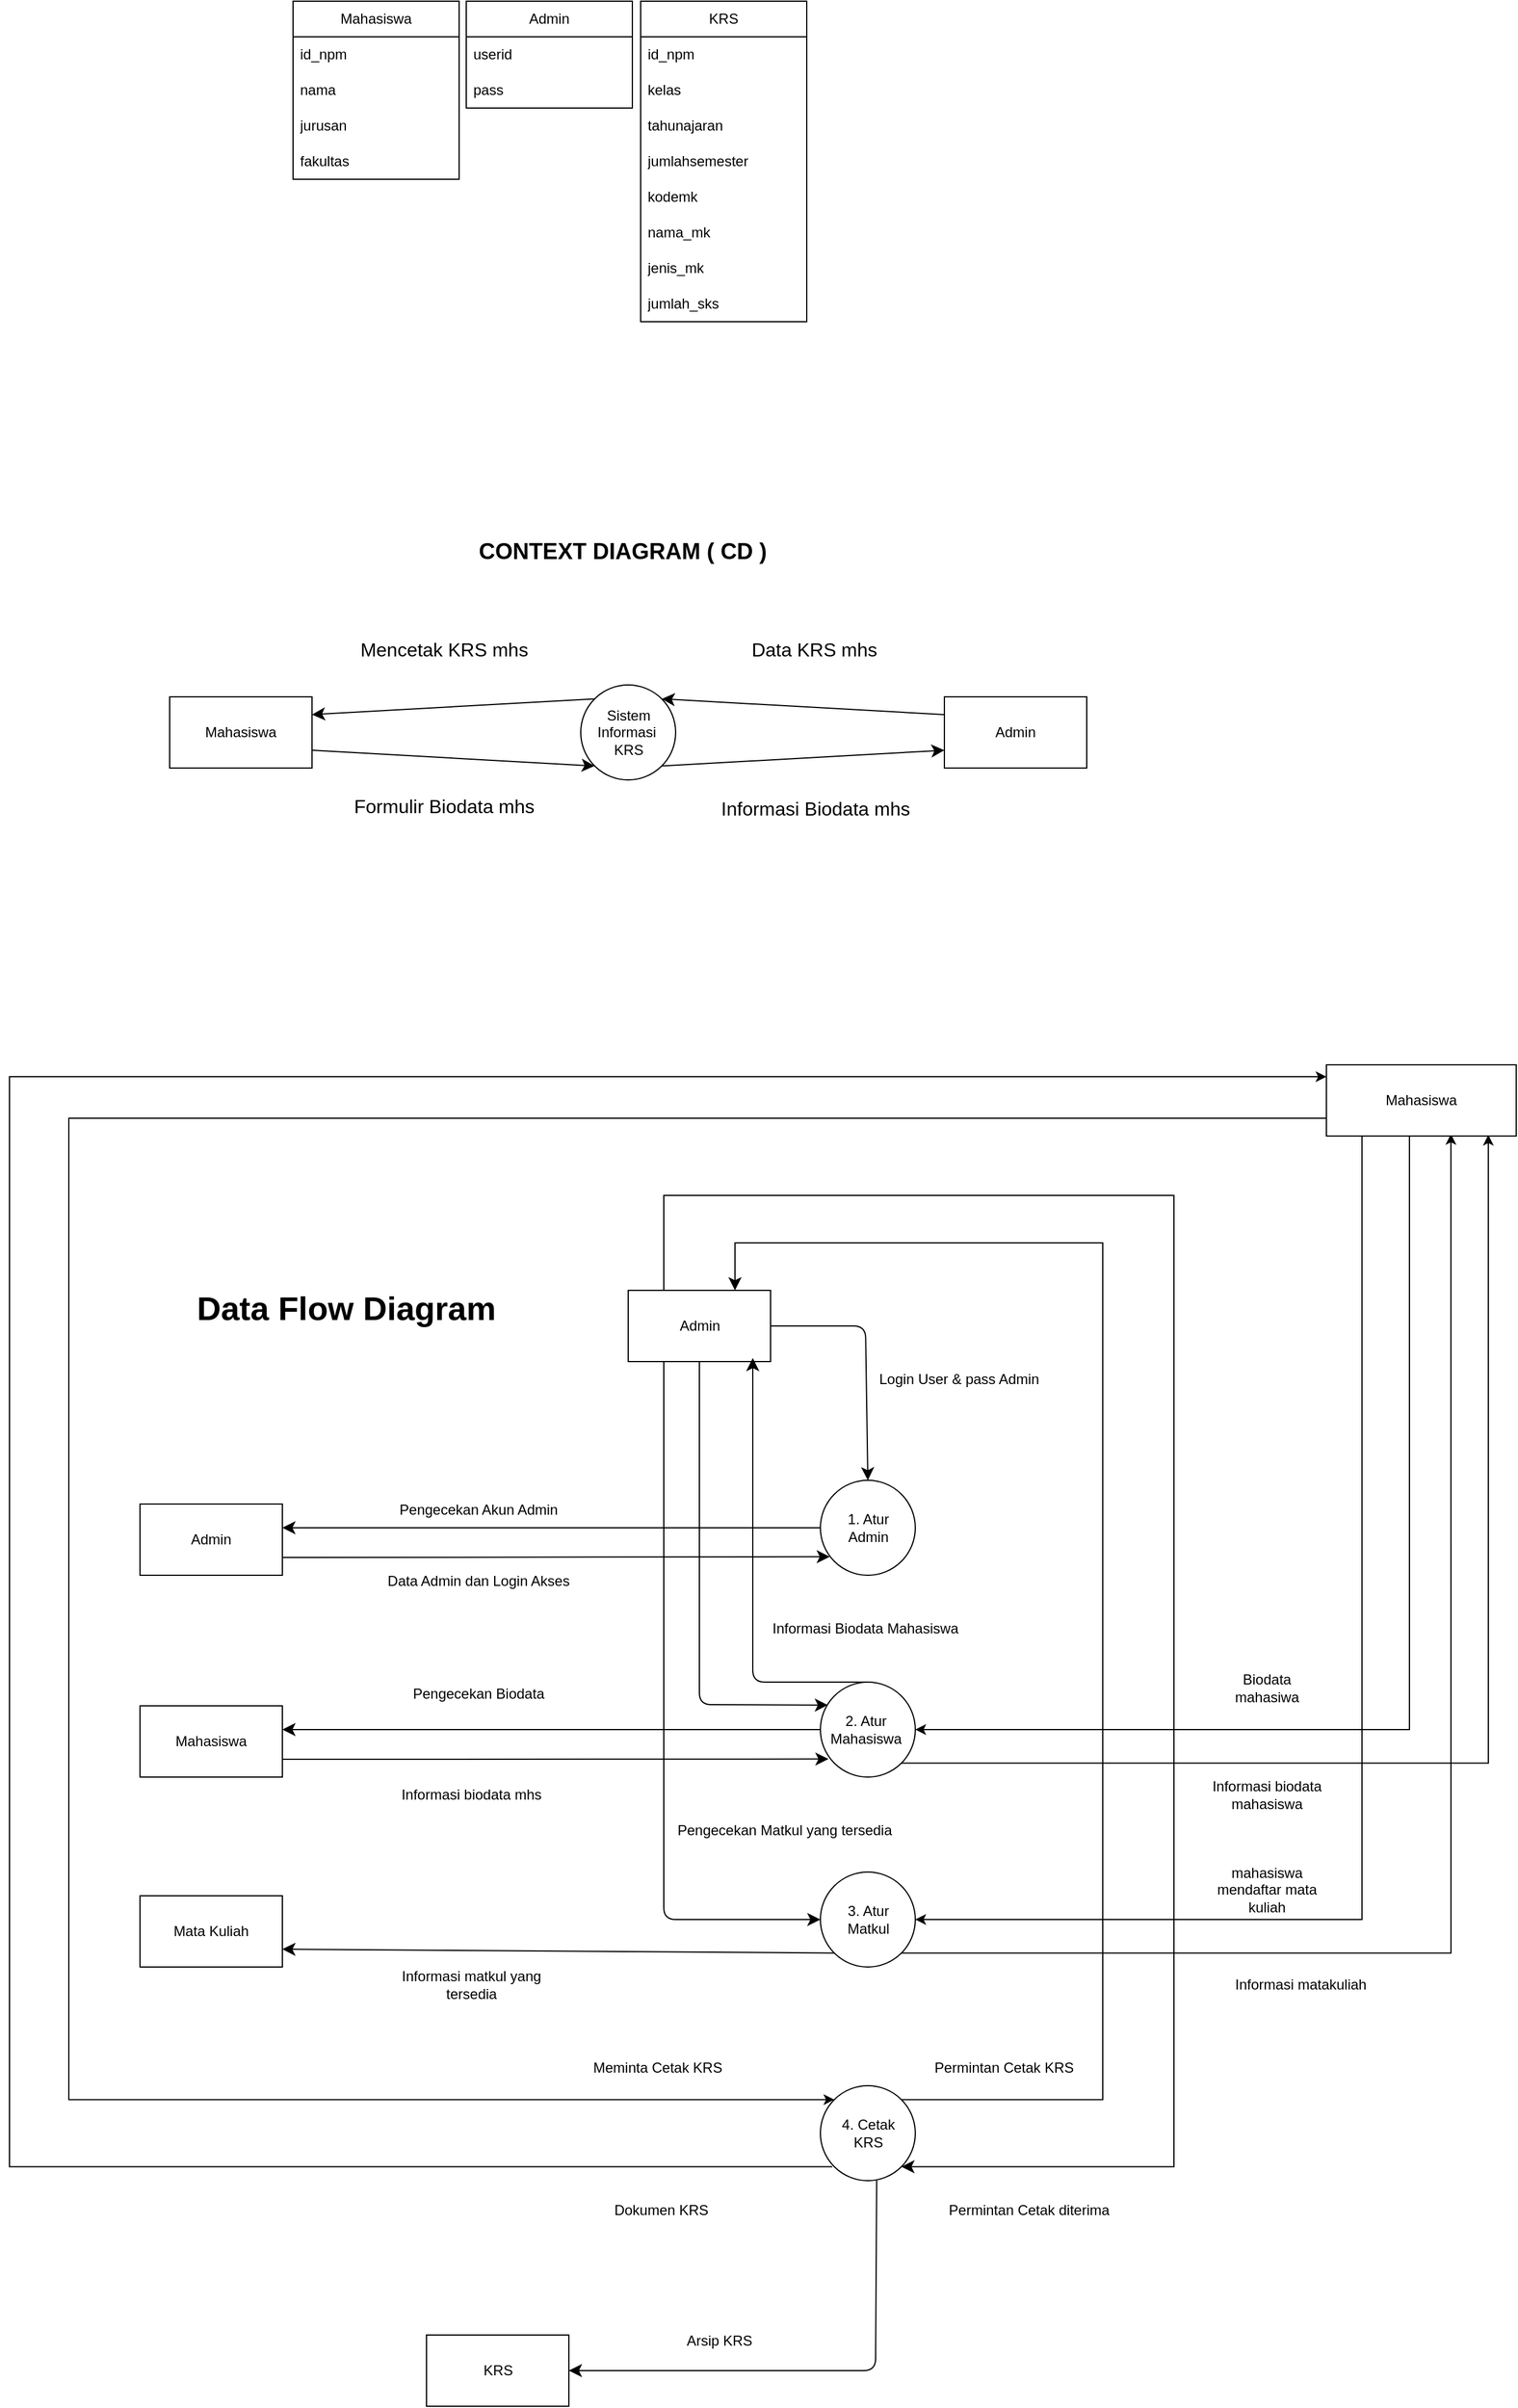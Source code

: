 <mxfile version="26.2.12" pages="2">
  <diagram name="Page-1" id="m8aM6dtleFyoJC6IYVf6">
    <mxGraphModel dx="2665" dy="1178" grid="1" gridSize="10" guides="1" tooltips="1" connect="1" arrows="1" fold="1" page="0" pageScale="1" pageWidth="850" pageHeight="1100" math="0" shadow="0">
      <root>
        <mxCell id="0" />
        <mxCell id="1" parent="0" />
        <mxCell id="wPr815SkSwhtlgaT7PUA-1" value="Mahasiswa" style="swimlane;fontStyle=0;childLayout=stackLayout;horizontal=1;startSize=30;horizontalStack=0;resizeParent=1;resizeParentMax=0;resizeLast=0;collapsible=1;marginBottom=0;whiteSpace=wrap;html=1;" parent="1" vertex="1">
          <mxGeometry x="129" y="74" width="140" height="150" as="geometry">
            <mxRectangle x="129" y="74" width="95" height="30" as="alternateBounds" />
          </mxGeometry>
        </mxCell>
        <mxCell id="wPr815SkSwhtlgaT7PUA-2" value="id_npm" style="text;strokeColor=none;fillColor=none;align=left;verticalAlign=middle;spacingLeft=4;spacingRight=4;overflow=hidden;points=[[0,0.5],[1,0.5]];portConstraint=eastwest;rotatable=0;whiteSpace=wrap;html=1;" parent="wPr815SkSwhtlgaT7PUA-1" vertex="1">
          <mxGeometry y="30" width="140" height="30" as="geometry" />
        </mxCell>
        <mxCell id="wPr815SkSwhtlgaT7PUA-3" value="nama" style="text;strokeColor=none;fillColor=none;align=left;verticalAlign=middle;spacingLeft=4;spacingRight=4;overflow=hidden;points=[[0,0.5],[1,0.5]];portConstraint=eastwest;rotatable=0;whiteSpace=wrap;html=1;" parent="wPr815SkSwhtlgaT7PUA-1" vertex="1">
          <mxGeometry y="60" width="140" height="30" as="geometry" />
        </mxCell>
        <mxCell id="wPr815SkSwhtlgaT7PUA-4" value="jurusan" style="text;strokeColor=none;fillColor=none;align=left;verticalAlign=middle;spacingLeft=4;spacingRight=4;overflow=hidden;points=[[0,0.5],[1,0.5]];portConstraint=eastwest;rotatable=0;whiteSpace=wrap;html=1;" parent="wPr815SkSwhtlgaT7PUA-1" vertex="1">
          <mxGeometry y="90" width="140" height="30" as="geometry" />
        </mxCell>
        <mxCell id="wPr815SkSwhtlgaT7PUA-5" value="fakultas" style="text;strokeColor=none;fillColor=none;align=left;verticalAlign=middle;spacingLeft=4;spacingRight=4;overflow=hidden;points=[[0,0.5],[1,0.5]];portConstraint=eastwest;rotatable=0;whiteSpace=wrap;html=1;" parent="wPr815SkSwhtlgaT7PUA-1" vertex="1">
          <mxGeometry y="120" width="140" height="30" as="geometry" />
        </mxCell>
        <mxCell id="wPr815SkSwhtlgaT7PUA-6" value="Admin" style="swimlane;fontStyle=0;childLayout=stackLayout;horizontal=1;startSize=30;horizontalStack=0;resizeParent=1;resizeParentMax=0;resizeLast=0;collapsible=1;marginBottom=0;whiteSpace=wrap;html=1;" parent="1" vertex="1">
          <mxGeometry x="275" y="74" width="140" height="90" as="geometry">
            <mxRectangle x="275" y="74" width="95" height="30" as="alternateBounds" />
          </mxGeometry>
        </mxCell>
        <mxCell id="wPr815SkSwhtlgaT7PUA-7" value="userid" style="text;strokeColor=none;fillColor=none;align=left;verticalAlign=middle;spacingLeft=4;spacingRight=4;overflow=hidden;points=[[0,0.5],[1,0.5]];portConstraint=eastwest;rotatable=0;whiteSpace=wrap;html=1;" parent="wPr815SkSwhtlgaT7PUA-6" vertex="1">
          <mxGeometry y="30" width="140" height="30" as="geometry" />
        </mxCell>
        <mxCell id="wPr815SkSwhtlgaT7PUA-8" value="pass" style="text;strokeColor=none;fillColor=none;align=left;verticalAlign=middle;spacingLeft=4;spacingRight=4;overflow=hidden;points=[[0,0.5],[1,0.5]];portConstraint=eastwest;rotatable=0;whiteSpace=wrap;html=1;" parent="wPr815SkSwhtlgaT7PUA-6" vertex="1">
          <mxGeometry y="60" width="140" height="30" as="geometry" />
        </mxCell>
        <mxCell id="wPr815SkSwhtlgaT7PUA-11" value="KRS" style="swimlane;fontStyle=0;childLayout=stackLayout;horizontal=1;startSize=30;horizontalStack=0;resizeParent=1;resizeParentMax=0;resizeLast=0;collapsible=1;marginBottom=0;whiteSpace=wrap;html=1;" parent="1" vertex="1">
          <mxGeometry x="422" y="74" width="140" height="270" as="geometry">
            <mxRectangle x="422" y="74" width="95" height="30" as="alternateBounds" />
          </mxGeometry>
        </mxCell>
        <mxCell id="wPr815SkSwhtlgaT7PUA-12" value="id_npm" style="text;strokeColor=none;fillColor=none;align=left;verticalAlign=middle;spacingLeft=4;spacingRight=4;overflow=hidden;points=[[0,0.5],[1,0.5]];portConstraint=eastwest;rotatable=0;whiteSpace=wrap;html=1;" parent="wPr815SkSwhtlgaT7PUA-11" vertex="1">
          <mxGeometry y="30" width="140" height="30" as="geometry" />
        </mxCell>
        <mxCell id="wPr815SkSwhtlgaT7PUA-13" value="kelas" style="text;strokeColor=none;fillColor=none;align=left;verticalAlign=middle;spacingLeft=4;spacingRight=4;overflow=hidden;points=[[0,0.5],[1,0.5]];portConstraint=eastwest;rotatable=0;whiteSpace=wrap;html=1;" parent="wPr815SkSwhtlgaT7PUA-11" vertex="1">
          <mxGeometry y="60" width="140" height="30" as="geometry" />
        </mxCell>
        <mxCell id="wPr815SkSwhtlgaT7PUA-15" value="tahunajaran" style="text;strokeColor=none;fillColor=none;align=left;verticalAlign=middle;spacingLeft=4;spacingRight=4;overflow=hidden;points=[[0,0.5],[1,0.5]];portConstraint=eastwest;rotatable=0;whiteSpace=wrap;html=1;" parent="wPr815SkSwhtlgaT7PUA-11" vertex="1">
          <mxGeometry y="90" width="140" height="30" as="geometry" />
        </mxCell>
        <mxCell id="wPr815SkSwhtlgaT7PUA-16" value="jumlahsemester" style="text;strokeColor=none;fillColor=none;align=left;verticalAlign=middle;spacingLeft=4;spacingRight=4;overflow=hidden;points=[[0,0.5],[1,0.5]];portConstraint=eastwest;rotatable=0;whiteSpace=wrap;html=1;" parent="wPr815SkSwhtlgaT7PUA-11" vertex="1">
          <mxGeometry y="120" width="140" height="30" as="geometry" />
        </mxCell>
        <mxCell id="wPr815SkSwhtlgaT7PUA-17" value="kodemk" style="text;strokeColor=none;fillColor=none;align=left;verticalAlign=middle;spacingLeft=4;spacingRight=4;overflow=hidden;points=[[0,0.5],[1,0.5]];portConstraint=eastwest;rotatable=0;whiteSpace=wrap;html=1;" parent="wPr815SkSwhtlgaT7PUA-11" vertex="1">
          <mxGeometry y="150" width="140" height="30" as="geometry" />
        </mxCell>
        <mxCell id="wPr815SkSwhtlgaT7PUA-18" value="nama_mk" style="text;strokeColor=none;fillColor=none;align=left;verticalAlign=middle;spacingLeft=4;spacingRight=4;overflow=hidden;points=[[0,0.5],[1,0.5]];portConstraint=eastwest;rotatable=0;whiteSpace=wrap;html=1;" parent="wPr815SkSwhtlgaT7PUA-11" vertex="1">
          <mxGeometry y="180" width="140" height="30" as="geometry" />
        </mxCell>
        <mxCell id="wPr815SkSwhtlgaT7PUA-19" value="jenis_mk" style="text;strokeColor=none;fillColor=none;align=left;verticalAlign=middle;spacingLeft=4;spacingRight=4;overflow=hidden;points=[[0,0.5],[1,0.5]];portConstraint=eastwest;rotatable=0;whiteSpace=wrap;html=1;" parent="wPr815SkSwhtlgaT7PUA-11" vertex="1">
          <mxGeometry y="210" width="140" height="30" as="geometry" />
        </mxCell>
        <mxCell id="wPr815SkSwhtlgaT7PUA-20" value="jumlah_sks" style="text;strokeColor=none;fillColor=none;align=left;verticalAlign=middle;spacingLeft=4;spacingRight=4;overflow=hidden;points=[[0,0.5],[1,0.5]];portConstraint=eastwest;rotatable=0;whiteSpace=wrap;html=1;" parent="wPr815SkSwhtlgaT7PUA-11" vertex="1">
          <mxGeometry y="240" width="140" height="30" as="geometry" />
        </mxCell>
        <mxCell id="wPr815SkSwhtlgaT7PUA-29" style="edgeStyle=none;curved=1;rounded=0;orthogonalLoop=1;jettySize=auto;html=1;exitX=0;exitY=0.25;exitDx=0;exitDy=0;entryX=1;entryY=0;entryDx=0;entryDy=0;fontSize=12;startSize=8;endSize=8;" parent="1" source="wPr815SkSwhtlgaT7PUA-22" target="wPr815SkSwhtlgaT7PUA-24" edge="1">
          <mxGeometry relative="1" as="geometry" />
        </mxCell>
        <mxCell id="wPr815SkSwhtlgaT7PUA-22" value="Admin" style="rounded=0;whiteSpace=wrap;html=1;" parent="1" vertex="1">
          <mxGeometry x="678" y="660" width="120" height="60" as="geometry" />
        </mxCell>
        <mxCell id="wPr815SkSwhtlgaT7PUA-30" style="edgeStyle=none;curved=1;rounded=0;orthogonalLoop=1;jettySize=auto;html=1;exitX=1;exitY=0.75;exitDx=0;exitDy=0;entryX=0;entryY=1;entryDx=0;entryDy=0;fontSize=12;startSize=8;endSize=8;" parent="1" source="wPr815SkSwhtlgaT7PUA-23" target="wPr815SkSwhtlgaT7PUA-24" edge="1">
          <mxGeometry relative="1" as="geometry" />
        </mxCell>
        <mxCell id="wPr815SkSwhtlgaT7PUA-23" value="Mahasiswa" style="rounded=0;whiteSpace=wrap;html=1;" parent="1" vertex="1">
          <mxGeometry x="25" y="660" width="120" height="60" as="geometry" />
        </mxCell>
        <mxCell id="wPr815SkSwhtlgaT7PUA-28" style="edgeStyle=none;curved=1;rounded=0;orthogonalLoop=1;jettySize=auto;html=1;exitX=1;exitY=1;exitDx=0;exitDy=0;entryX=0;entryY=0.75;entryDx=0;entryDy=0;fontSize=12;startSize=8;endSize=8;" parent="1" source="wPr815SkSwhtlgaT7PUA-24" target="wPr815SkSwhtlgaT7PUA-22" edge="1">
          <mxGeometry relative="1" as="geometry" />
        </mxCell>
        <mxCell id="wPr815SkSwhtlgaT7PUA-31" style="edgeStyle=none;curved=1;rounded=0;orthogonalLoop=1;jettySize=auto;html=1;exitX=0;exitY=0;exitDx=0;exitDy=0;entryX=1;entryY=0.25;entryDx=0;entryDy=0;fontSize=12;startSize=8;endSize=8;" parent="1" source="wPr815SkSwhtlgaT7PUA-24" target="wPr815SkSwhtlgaT7PUA-23" edge="1">
          <mxGeometry relative="1" as="geometry" />
        </mxCell>
        <mxCell id="wPr815SkSwhtlgaT7PUA-24" value="Sistem Informasi&amp;nbsp;&lt;div&gt;KRS&lt;/div&gt;" style="ellipse;whiteSpace=wrap;html=1;aspect=fixed;" parent="1" vertex="1">
          <mxGeometry x="371.5" y="650" width="80" height="80" as="geometry" />
        </mxCell>
        <mxCell id="wPr815SkSwhtlgaT7PUA-26" value="Formulir Biodata mhs" style="text;html=1;align=center;verticalAlign=middle;resizable=0;points=[];autosize=1;strokeColor=none;fillColor=none;fontSize=16;" parent="1" vertex="1">
          <mxGeometry x="171" y="736" width="170" height="31" as="geometry" />
        </mxCell>
        <mxCell id="wPr815SkSwhtlgaT7PUA-32" value="Informasi Biodata mhs" style="text;html=1;align=center;verticalAlign=middle;resizable=0;points=[];autosize=1;strokeColor=none;fillColor=none;fontSize=16;" parent="1" vertex="1">
          <mxGeometry x="480" y="738" width="177" height="31" as="geometry" />
        </mxCell>
        <mxCell id="wPr815SkSwhtlgaT7PUA-33" value="Data KRS mhs" style="text;html=1;align=center;verticalAlign=middle;resizable=0;points=[];autosize=1;strokeColor=none;fillColor=none;fontSize=16;" parent="1" vertex="1">
          <mxGeometry x="506" y="604" width="124" height="31" as="geometry" />
        </mxCell>
        <mxCell id="wPr815SkSwhtlgaT7PUA-34" value="Mencetak KRS mhs" style="text;html=1;align=center;verticalAlign=middle;resizable=0;points=[];autosize=1;strokeColor=none;fillColor=none;fontSize=16;" parent="1" vertex="1">
          <mxGeometry x="176.5" y="604" width="159" height="31" as="geometry" />
        </mxCell>
        <mxCell id="wPr815SkSwhtlgaT7PUA-35" value="&lt;b&gt;CONTEXT DIAGRAM ( CD )&lt;/b&gt;" style="text;html=1;align=center;verticalAlign=middle;whiteSpace=wrap;rounded=0;fontSize=19;" parent="1" vertex="1">
          <mxGeometry x="264.75" y="490" width="284" height="95" as="geometry" />
        </mxCell>
        <mxCell id="wPr815SkSwhtlgaT7PUA-36" value="&lt;b&gt;Data Flow Diagram&lt;/b&gt;" style="text;strokeColor=none;fillColor=none;html=1;align=center;verticalAlign=middle;whiteSpace=wrap;rounded=0;fontSize=28;" parent="1" vertex="1">
          <mxGeometry x="20" y="1160" width="307.5" height="30" as="geometry" />
        </mxCell>
        <mxCell id="mlYaYbqaul2ydigR0Ifn-11" style="edgeStyle=none;curved=0;rounded=1;orthogonalLoop=1;jettySize=auto;html=1;fontSize=12;startSize=8;endSize=8;entryX=0.5;entryY=0;entryDx=0;entryDy=0;" parent="1" source="mlYaYbqaul2ydigR0Ifn-1" target="mlYaYbqaul2ydigR0Ifn-2" edge="1">
          <mxGeometry relative="1" as="geometry">
            <mxPoint x="611.5" y="1189.0" as="targetPoint" />
            <Array as="points">
              <mxPoint x="611.5" y="1190" />
            </Array>
          </mxGeometry>
        </mxCell>
        <mxCell id="mlYaYbqaul2ydigR0Ifn-33" style="edgeStyle=none;curved=0;rounded=1;orthogonalLoop=1;jettySize=auto;html=1;exitX=0.25;exitY=1;exitDx=0;exitDy=0;entryX=0;entryY=0.5;entryDx=0;entryDy=0;fontSize=12;startSize=8;endSize=8;" parent="1" source="mlYaYbqaul2ydigR0Ifn-1" target="mlYaYbqaul2ydigR0Ifn-27" edge="1">
          <mxGeometry relative="1" as="geometry">
            <Array as="points">
              <mxPoint x="441.5" y="1690" />
            </Array>
          </mxGeometry>
        </mxCell>
        <mxCell id="mlYaYbqaul2ydigR0Ifn-39" style="edgeStyle=orthogonalEdgeStyle;rounded=0;orthogonalLoop=1;jettySize=auto;html=1;exitX=0.25;exitY=0;exitDx=0;exitDy=0;entryX=1;entryY=1;entryDx=0;entryDy=0;fontSize=12;startSize=8;endSize=8;" parent="1" source="mlYaYbqaul2ydigR0Ifn-1" target="mlYaYbqaul2ydigR0Ifn-35" edge="1">
          <mxGeometry relative="1" as="geometry">
            <Array as="points">
              <mxPoint x="441.5" y="1080" />
              <mxPoint x="871.5" y="1080" />
              <mxPoint x="871.5" y="1898" />
            </Array>
          </mxGeometry>
        </mxCell>
        <mxCell id="mlYaYbqaul2ydigR0Ifn-1" value="Admin" style="rounded=0;whiteSpace=wrap;html=1;" parent="1" vertex="1">
          <mxGeometry x="411.5" y="1160" width="120" height="60" as="geometry" />
        </mxCell>
        <mxCell id="mlYaYbqaul2ydigR0Ifn-10" style="edgeStyle=none;curved=1;rounded=0;orthogonalLoop=1;jettySize=auto;html=1;fontSize=12;startSize=8;endSize=8;entryX=1;entryY=0.333;entryDx=0;entryDy=0;entryPerimeter=0;" parent="1" source="mlYaYbqaul2ydigR0Ifn-2" target="mlYaYbqaul2ydigR0Ifn-6" edge="1">
          <mxGeometry relative="1" as="geometry">
            <mxPoint x="351.5" y="1360" as="targetPoint" />
          </mxGeometry>
        </mxCell>
        <mxCell id="mlYaYbqaul2ydigR0Ifn-2" value="" style="ellipse;whiteSpace=wrap;html=1;aspect=fixed;" parent="1" vertex="1">
          <mxGeometry x="573.5" y="1320" width="80" height="80" as="geometry" />
        </mxCell>
        <mxCell id="mlYaYbqaul2ydigR0Ifn-6" value="Admin" style="rounded=0;whiteSpace=wrap;html=1;" parent="1" vertex="1">
          <mxGeometry y="1340" width="120" height="60" as="geometry" />
        </mxCell>
        <mxCell id="mlYaYbqaul2ydigR0Ifn-9" style="edgeStyle=none;curved=1;rounded=0;orthogonalLoop=1;jettySize=auto;html=1;exitX=1;exitY=0.75;exitDx=0;exitDy=0;entryX=0.099;entryY=0.805;entryDx=0;entryDy=0;entryPerimeter=0;fontSize=12;startSize=8;endSize=8;" parent="1" source="mlYaYbqaul2ydigR0Ifn-6" target="mlYaYbqaul2ydigR0Ifn-2" edge="1">
          <mxGeometry relative="1" as="geometry" />
        </mxCell>
        <mxCell id="mlYaYbqaul2ydigR0Ifn-12" value="Login User &amp;amp; pass Admin" style="text;html=1;align=center;verticalAlign=middle;whiteSpace=wrap;rounded=0;" parent="1" vertex="1">
          <mxGeometry x="591.5" y="1220" width="196.5" height="30" as="geometry" />
        </mxCell>
        <mxCell id="mlYaYbqaul2ydigR0Ifn-13" value="1. Atur Admin" style="text;html=1;align=center;verticalAlign=middle;whiteSpace=wrap;rounded=0;" parent="1" vertex="1">
          <mxGeometry x="583.5" y="1345" width="60" height="30" as="geometry" />
        </mxCell>
        <mxCell id="mlYaYbqaul2ydigR0Ifn-14" value="Pengecekan Akun Admin" style="text;html=1;align=center;verticalAlign=middle;whiteSpace=wrap;rounded=0;" parent="1" vertex="1">
          <mxGeometry x="211" y="1330" width="148.5" height="30" as="geometry" />
        </mxCell>
        <mxCell id="mlYaYbqaul2ydigR0Ifn-15" value="Data Admin dan Login Akses" style="text;html=1;align=center;verticalAlign=middle;whiteSpace=wrap;rounded=0;" parent="1" vertex="1">
          <mxGeometry x="199" y="1390" width="172.5" height="30" as="geometry" />
        </mxCell>
        <mxCell id="mlYaYbqaul2ydigR0Ifn-24" style="edgeStyle=none;curved=0;rounded=1;orthogonalLoop=1;jettySize=auto;html=1;exitX=0.5;exitY=0;exitDx=0;exitDy=0;fontSize=12;startSize=8;endSize=8;entryX=0.875;entryY=0.95;entryDx=0;entryDy=0;entryPerimeter=0;" parent="1" source="mlYaYbqaul2ydigR0Ifn-16" target="mlYaYbqaul2ydigR0Ifn-1" edge="1">
          <mxGeometry relative="1" as="geometry">
            <mxPoint x="531.5" y="1502" as="targetPoint" />
            <Array as="points">
              <mxPoint x="516.5" y="1490" />
            </Array>
          </mxGeometry>
        </mxCell>
        <mxCell id="srYLTzpqTTpHwPgimwyO-12" style="edgeStyle=orthogonalEdgeStyle;rounded=0;orthogonalLoop=1;jettySize=auto;html=1;exitX=1;exitY=1;exitDx=0;exitDy=0;entryX=0.853;entryY=0.983;entryDx=0;entryDy=0;entryPerimeter=0;" edge="1" parent="1" source="mlYaYbqaul2ydigR0Ifn-16" target="srYLTzpqTTpHwPgimwyO-4">
          <mxGeometry relative="1" as="geometry">
            <mxPoint x="1140" y="1560" as="targetPoint" />
          </mxGeometry>
        </mxCell>
        <mxCell id="mlYaYbqaul2ydigR0Ifn-16" value="" style="ellipse;whiteSpace=wrap;html=1;aspect=fixed;" parent="1" vertex="1">
          <mxGeometry x="573.5" y="1490" width="80" height="80" as="geometry" />
        </mxCell>
        <mxCell id="mlYaYbqaul2ydigR0Ifn-17" value="2. Atur Mahasiswa" style="text;html=1;align=center;verticalAlign=middle;whiteSpace=wrap;rounded=0;" parent="1" vertex="1">
          <mxGeometry x="581.5" y="1515" width="60" height="30" as="geometry" />
        </mxCell>
        <mxCell id="mlYaYbqaul2ydigR0Ifn-18" value="Mahasiswa" style="rounded=0;whiteSpace=wrap;html=1;" parent="1" vertex="1">
          <mxGeometry y="1510" width="120" height="60" as="geometry" />
        </mxCell>
        <mxCell id="mlYaYbqaul2ydigR0Ifn-20" style="edgeStyle=none;curved=1;rounded=0;orthogonalLoop=1;jettySize=auto;html=1;entryX=1;entryY=0.333;entryDx=0;entryDy=0;entryPerimeter=0;fontSize=12;startSize=8;endSize=8;" parent="1" source="mlYaYbqaul2ydigR0Ifn-16" target="mlYaYbqaul2ydigR0Ifn-18" edge="1">
          <mxGeometry relative="1" as="geometry" />
        </mxCell>
        <mxCell id="mlYaYbqaul2ydigR0Ifn-21" style="edgeStyle=none;curved=1;rounded=0;orthogonalLoop=1;jettySize=auto;html=1;exitX=1;exitY=0.75;exitDx=0;exitDy=0;fontSize=12;startSize=8;endSize=8;entryX=0.085;entryY=0.81;entryDx=0;entryDy=0;entryPerimeter=0;" parent="1" source="mlYaYbqaul2ydigR0Ifn-18" target="mlYaYbqaul2ydigR0Ifn-16" edge="1">
          <mxGeometry relative="1" as="geometry" />
        </mxCell>
        <mxCell id="mlYaYbqaul2ydigR0Ifn-22" value="Pengecekan Biodata" style="text;html=1;align=center;verticalAlign=middle;whiteSpace=wrap;rounded=0;" parent="1" vertex="1">
          <mxGeometry x="211" y="1485" width="148.5" height="30" as="geometry" />
        </mxCell>
        <mxCell id="mlYaYbqaul2ydigR0Ifn-23" value="Informasi biodata mhs" style="text;html=1;align=center;verticalAlign=middle;whiteSpace=wrap;rounded=0;" parent="1" vertex="1">
          <mxGeometry x="205" y="1570" width="148.5" height="30" as="geometry" />
        </mxCell>
        <mxCell id="mlYaYbqaul2ydigR0Ifn-26" style="edgeStyle=none;curved=0;rounded=1;orthogonalLoop=1;jettySize=auto;html=1;entryX=0.079;entryY=0.242;entryDx=0;entryDy=0;entryPerimeter=0;fontSize=12;startSize=8;endSize=8;" parent="1" source="mlYaYbqaul2ydigR0Ifn-1" target="mlYaYbqaul2ydigR0Ifn-16" edge="1">
          <mxGeometry relative="1" as="geometry">
            <Array as="points">
              <mxPoint x="471.5" y="1509" />
            </Array>
          </mxGeometry>
        </mxCell>
        <mxCell id="mlYaYbqaul2ydigR0Ifn-30" style="edgeStyle=none;curved=1;rounded=0;orthogonalLoop=1;jettySize=auto;html=1;exitX=0;exitY=1;exitDx=0;exitDy=0;entryX=1;entryY=0.75;entryDx=0;entryDy=0;fontSize=12;startSize=8;endSize=8;" parent="1" source="mlYaYbqaul2ydigR0Ifn-27" target="mlYaYbqaul2ydigR0Ifn-29" edge="1">
          <mxGeometry relative="1" as="geometry" />
        </mxCell>
        <mxCell id="srYLTzpqTTpHwPgimwyO-13" style="edgeStyle=orthogonalEdgeStyle;rounded=0;orthogonalLoop=1;jettySize=auto;html=1;exitX=1;exitY=1;exitDx=0;exitDy=0;entryX=0.656;entryY=0.971;entryDx=0;entryDy=0;entryPerimeter=0;" edge="1" parent="1" source="mlYaYbqaul2ydigR0Ifn-27" target="srYLTzpqTTpHwPgimwyO-4">
          <mxGeometry relative="1" as="geometry">
            <mxPoint x="1100" y="1717.75" as="targetPoint" />
          </mxGeometry>
        </mxCell>
        <mxCell id="mlYaYbqaul2ydigR0Ifn-27" value="" style="ellipse;whiteSpace=wrap;html=1;aspect=fixed;" parent="1" vertex="1">
          <mxGeometry x="573.5" y="1650" width="80" height="80" as="geometry" />
        </mxCell>
        <mxCell id="mlYaYbqaul2ydigR0Ifn-28" value="3. Atur Matkul" style="text;html=1;align=center;verticalAlign=middle;whiteSpace=wrap;rounded=0;" parent="1" vertex="1">
          <mxGeometry x="583.5" y="1675" width="60" height="30" as="geometry" />
        </mxCell>
        <mxCell id="mlYaYbqaul2ydigR0Ifn-29" value="Mata Kuliah" style="rounded=0;whiteSpace=wrap;html=1;" parent="1" vertex="1">
          <mxGeometry y="1670" width="120" height="60" as="geometry" />
        </mxCell>
        <mxCell id="mlYaYbqaul2ydigR0Ifn-31" value="Informasi matkul yang tersedia" style="text;html=1;align=center;verticalAlign=middle;whiteSpace=wrap;rounded=0;" parent="1" vertex="1">
          <mxGeometry x="205" y="1730" width="148.5" height="30" as="geometry" />
        </mxCell>
        <mxCell id="mlYaYbqaul2ydigR0Ifn-32" value="Informasi Biodata Mahasiswa" style="text;html=1;align=center;verticalAlign=middle;whiteSpace=wrap;rounded=0;" parent="1" vertex="1">
          <mxGeometry x="513.25" y="1430" width="196.5" height="30" as="geometry" />
        </mxCell>
        <mxCell id="mlYaYbqaul2ydigR0Ifn-34" value="Pengecekan Matkul yang tersedia" style="text;html=1;align=center;verticalAlign=middle;whiteSpace=wrap;rounded=0;" parent="1" vertex="1">
          <mxGeometry x="445" y="1600" width="196.5" height="30" as="geometry" />
        </mxCell>
        <mxCell id="mlYaYbqaul2ydigR0Ifn-38" style="edgeStyle=orthogonalEdgeStyle;rounded=0;orthogonalLoop=1;jettySize=auto;html=1;exitX=1;exitY=0;exitDx=0;exitDy=0;entryX=0.75;entryY=0;entryDx=0;entryDy=0;fontSize=12;startSize=8;endSize=8;" parent="1" source="mlYaYbqaul2ydigR0Ifn-35" target="mlYaYbqaul2ydigR0Ifn-1" edge="1">
          <mxGeometry relative="1" as="geometry">
            <Array as="points">
              <mxPoint x="811.5" y="1842" />
              <mxPoint x="811.5" y="1120" />
              <mxPoint x="501.5" y="1120" />
            </Array>
          </mxGeometry>
        </mxCell>
        <mxCell id="mlYaYbqaul2ydigR0Ifn-43" style="edgeStyle=none;curved=0;rounded=1;orthogonalLoop=1;jettySize=auto;html=1;entryX=1;entryY=0.5;entryDx=0;entryDy=0;fontSize=12;startSize=8;endSize=8;exitX=0.593;exitY=0.997;exitDx=0;exitDy=0;exitPerimeter=0;" parent="1" source="mlYaYbqaul2ydigR0Ifn-35" target="mlYaYbqaul2ydigR0Ifn-42" edge="1">
          <mxGeometry relative="1" as="geometry">
            <mxPoint x="621.5" y="1911" as="sourcePoint" />
            <Array as="points">
              <mxPoint x="620" y="2070" />
            </Array>
          </mxGeometry>
        </mxCell>
        <mxCell id="srYLTzpqTTpHwPgimwyO-5" style="edgeStyle=orthogonalEdgeStyle;rounded=0;orthogonalLoop=1;jettySize=auto;html=1;exitX=0;exitY=1;exitDx=0;exitDy=0;entryX=0;entryY=0.167;entryDx=0;entryDy=0;entryPerimeter=0;" edge="1" parent="1" target="srYLTzpqTTpHwPgimwyO-4">
          <mxGeometry relative="1" as="geometry">
            <mxPoint x="-281.72" y="1090" as="targetPoint" />
            <mxPoint x="583.496" y="1898.284" as="sourcePoint" />
            <Array as="points">
              <mxPoint x="-110" y="1898" />
              <mxPoint x="-110" y="980" />
            </Array>
          </mxGeometry>
        </mxCell>
        <mxCell id="mlYaYbqaul2ydigR0Ifn-35" value="" style="ellipse;whiteSpace=wrap;html=1;aspect=fixed;" parent="1" vertex="1">
          <mxGeometry x="573.5" y="1830" width="80" height="80" as="geometry" />
        </mxCell>
        <mxCell id="mlYaYbqaul2ydigR0Ifn-36" value="4. Cetak KRS" style="text;html=1;align=center;verticalAlign=middle;whiteSpace=wrap;rounded=0;" parent="1" vertex="1">
          <mxGeometry x="583.5" y="1855" width="60" height="30" as="geometry" />
        </mxCell>
        <mxCell id="mlYaYbqaul2ydigR0Ifn-40" value="Permintan Cetak diterima" style="text;html=1;align=center;verticalAlign=middle;whiteSpace=wrap;rounded=0;" parent="1" vertex="1">
          <mxGeometry x="675.25" y="1920" width="148.5" height="30" as="geometry" />
        </mxCell>
        <mxCell id="mlYaYbqaul2ydigR0Ifn-41" value="Permintan Cetak KRS" style="text;html=1;align=center;verticalAlign=middle;whiteSpace=wrap;rounded=0;" parent="1" vertex="1">
          <mxGeometry x="653.5" y="1800" width="148.5" height="30" as="geometry" />
        </mxCell>
        <mxCell id="mlYaYbqaul2ydigR0Ifn-42" value="KRS" style="rounded=0;whiteSpace=wrap;html=1;" parent="1" vertex="1">
          <mxGeometry x="241.5" y="2040" width="120" height="60" as="geometry" />
        </mxCell>
        <mxCell id="mlYaYbqaul2ydigR0Ifn-44" value="Arsip KRS" style="text;html=1;align=center;verticalAlign=middle;whiteSpace=wrap;rounded=0;" parent="1" vertex="1">
          <mxGeometry x="413.5" y="2030" width="148.5" height="30" as="geometry" />
        </mxCell>
        <mxCell id="srYLTzpqTTpHwPgimwyO-6" style="edgeStyle=orthogonalEdgeStyle;rounded=0;orthogonalLoop=1;jettySize=auto;html=1;exitX=0;exitY=0.75;exitDx=0;exitDy=0;entryX=0;entryY=0;entryDx=0;entryDy=0;" edge="1" parent="1" source="srYLTzpqTTpHwPgimwyO-4" target="mlYaYbqaul2ydigR0Ifn-35">
          <mxGeometry relative="1" as="geometry">
            <mxPoint x="-290" y="1860" as="targetPoint" />
            <Array as="points">
              <mxPoint x="-60" y="1015" />
              <mxPoint x="-60" y="1842" />
            </Array>
          </mxGeometry>
        </mxCell>
        <mxCell id="srYLTzpqTTpHwPgimwyO-15" style="edgeStyle=orthogonalEdgeStyle;rounded=0;orthogonalLoop=1;jettySize=auto;html=1;exitX=0.5;exitY=1;exitDx=0;exitDy=0;entryX=1;entryY=0.5;entryDx=0;entryDy=0;" edge="1" parent="1" source="srYLTzpqTTpHwPgimwyO-4" target="mlYaYbqaul2ydigR0Ifn-16">
          <mxGeometry relative="1" as="geometry">
            <mxPoint x="1080" y="1520" as="targetPoint" />
            <Array as="points">
              <mxPoint x="1070" y="1030" />
              <mxPoint x="1070" y="1530" />
            </Array>
          </mxGeometry>
        </mxCell>
        <mxCell id="srYLTzpqTTpHwPgimwyO-16" style="edgeStyle=orthogonalEdgeStyle;rounded=0;orthogonalLoop=1;jettySize=auto;html=1;exitX=0.25;exitY=1;exitDx=0;exitDy=0;entryX=1;entryY=0.5;entryDx=0;entryDy=0;" edge="1" parent="1" source="srYLTzpqTTpHwPgimwyO-4" target="mlYaYbqaul2ydigR0Ifn-27">
          <mxGeometry relative="1" as="geometry">
            <mxPoint x="1040.25" y="1681.25" as="targetPoint" />
            <Array as="points">
              <mxPoint x="1030" y="1030" />
              <mxPoint x="1030" y="1690" />
            </Array>
          </mxGeometry>
        </mxCell>
        <mxCell id="srYLTzpqTTpHwPgimwyO-4" value="Mahasiswa" style="rounded=0;whiteSpace=wrap;html=1;" vertex="1" parent="1">
          <mxGeometry x="1000" y="970" width="160" height="60" as="geometry" />
        </mxCell>
        <mxCell id="srYLTzpqTTpHwPgimwyO-7" value="Meminta Cetak KRS" style="text;html=1;align=center;verticalAlign=middle;whiteSpace=wrap;rounded=0;" vertex="1" parent="1">
          <mxGeometry x="361.5" y="1800" width="148.5" height="30" as="geometry" />
        </mxCell>
        <mxCell id="srYLTzpqTTpHwPgimwyO-8" value="Dokumen KRS" style="text;html=1;align=center;verticalAlign=middle;whiteSpace=wrap;rounded=0;" vertex="1" parent="1">
          <mxGeometry x="364.75" y="1920" width="148.5" height="30" as="geometry" />
        </mxCell>
        <mxCell id="srYLTzpqTTpHwPgimwyO-17" value="Informasi matakuliah" style="text;html=1;align=center;verticalAlign=middle;whiteSpace=wrap;rounded=0;" vertex="1" parent="1">
          <mxGeometry x="880" y="1730" width="196.5" height="30" as="geometry" />
        </mxCell>
        <mxCell id="srYLTzpqTTpHwPgimwyO-18" value="mahasiswa mendaftar mata kuliah" style="text;html=1;align=center;verticalAlign=middle;whiteSpace=wrap;rounded=0;" vertex="1" parent="1">
          <mxGeometry x="900" y="1650" width="100" height="30" as="geometry" />
        </mxCell>
        <mxCell id="srYLTzpqTTpHwPgimwyO-19" value="Biodata mahasiwa" style="text;html=1;align=center;verticalAlign=middle;whiteSpace=wrap;rounded=0;" vertex="1" parent="1">
          <mxGeometry x="900" y="1480" width="100" height="30" as="geometry" />
        </mxCell>
        <mxCell id="srYLTzpqTTpHwPgimwyO-20" value="Informasi biodata mahasiswa" style="text;html=1;align=center;verticalAlign=middle;whiteSpace=wrap;rounded=0;" vertex="1" parent="1">
          <mxGeometry x="900" y="1570" width="100" height="30" as="geometry" />
        </mxCell>
      </root>
    </mxGraphModel>
  </diagram>
  <diagram id="Tnoh3sKrel_dWKkiZIrR" name="Page-2">
    <mxGraphModel grid="0" page="0" gridSize="10" guides="1" tooltips="1" connect="1" arrows="1" fold="1" pageScale="1" pageWidth="850" pageHeight="1100" math="0" shadow="0">
      <root>
        <mxCell id="0" />
        <mxCell id="1" parent="0" />
      </root>
    </mxGraphModel>
  </diagram>
</mxfile>

